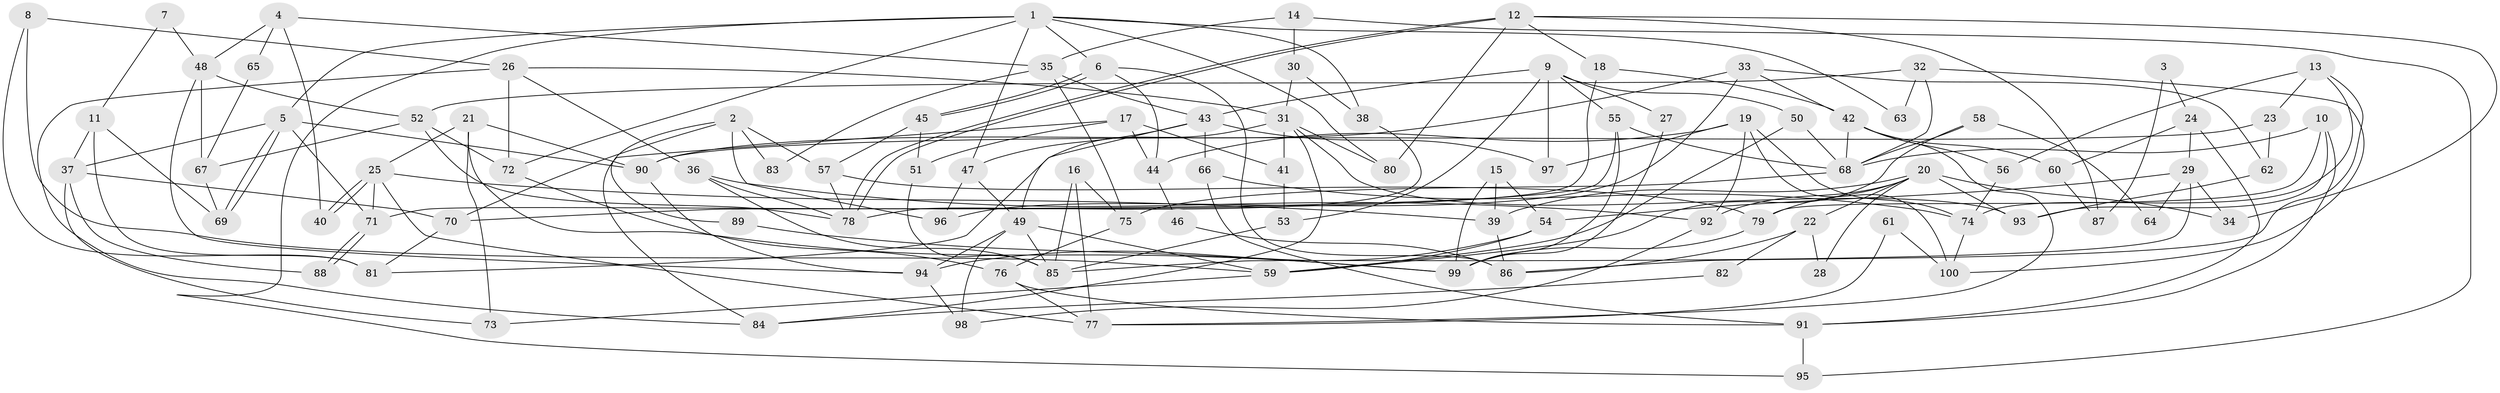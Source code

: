 // Generated by graph-tools (version 1.1) at 2025/15/03/09/25 04:15:11]
// undirected, 100 vertices, 200 edges
graph export_dot {
graph [start="1"]
  node [color=gray90,style=filled];
  1;
  2;
  3;
  4;
  5;
  6;
  7;
  8;
  9;
  10;
  11;
  12;
  13;
  14;
  15;
  16;
  17;
  18;
  19;
  20;
  21;
  22;
  23;
  24;
  25;
  26;
  27;
  28;
  29;
  30;
  31;
  32;
  33;
  34;
  35;
  36;
  37;
  38;
  39;
  40;
  41;
  42;
  43;
  44;
  45;
  46;
  47;
  48;
  49;
  50;
  51;
  52;
  53;
  54;
  55;
  56;
  57;
  58;
  59;
  60;
  61;
  62;
  63;
  64;
  65;
  66;
  67;
  68;
  69;
  70;
  71;
  72;
  73;
  74;
  75;
  76;
  77;
  78;
  79;
  80;
  81;
  82;
  83;
  84;
  85;
  86;
  87;
  88;
  89;
  90;
  91;
  92;
  93;
  94;
  95;
  96;
  97;
  98;
  99;
  100;
  1 -- 6;
  1 -- 5;
  1 -- 38;
  1 -- 47;
  1 -- 63;
  1 -- 72;
  1 -- 80;
  1 -- 95;
  2 -- 70;
  2 -- 57;
  2 -- 83;
  2 -- 89;
  2 -- 96;
  3 -- 24;
  3 -- 87;
  4 -- 48;
  4 -- 35;
  4 -- 40;
  4 -- 65;
  5 -- 90;
  5 -- 69;
  5 -- 69;
  5 -- 37;
  5 -- 71;
  6 -- 86;
  6 -- 45;
  6 -- 45;
  6 -- 44;
  7 -- 11;
  7 -- 48;
  8 -- 81;
  8 -- 59;
  8 -- 26;
  9 -- 50;
  9 -- 97;
  9 -- 27;
  9 -- 43;
  9 -- 53;
  9 -- 55;
  10 -- 79;
  10 -- 91;
  10 -- 68;
  10 -- 93;
  11 -- 37;
  11 -- 81;
  11 -- 69;
  12 -- 18;
  12 -- 78;
  12 -- 78;
  12 -- 34;
  12 -- 80;
  12 -- 87;
  13 -- 56;
  13 -- 23;
  13 -- 74;
  13 -- 86;
  14 -- 30;
  14 -- 35;
  14 -- 95;
  15 -- 39;
  15 -- 99;
  15 -- 54;
  16 -- 85;
  16 -- 75;
  16 -- 77;
  17 -- 44;
  17 -- 41;
  17 -- 51;
  17 -- 84;
  18 -- 71;
  18 -- 42;
  19 -- 92;
  19 -- 74;
  19 -- 44;
  19 -- 97;
  19 -- 100;
  20 -- 93;
  20 -- 92;
  20 -- 22;
  20 -- 28;
  20 -- 34;
  20 -- 39;
  20 -- 79;
  21 -- 99;
  21 -- 25;
  21 -- 73;
  21 -- 90;
  22 -- 86;
  22 -- 28;
  22 -- 82;
  23 -- 62;
  23 -- 90;
  24 -- 29;
  24 -- 91;
  24 -- 60;
  25 -- 71;
  25 -- 40;
  25 -- 40;
  25 -- 39;
  25 -- 77;
  26 -- 84;
  26 -- 31;
  26 -- 36;
  26 -- 72;
  27 -- 99;
  29 -- 34;
  29 -- 85;
  29 -- 54;
  29 -- 64;
  30 -- 31;
  30 -- 38;
  31 -- 80;
  31 -- 41;
  31 -- 81;
  31 -- 84;
  31 -- 93;
  32 -- 68;
  32 -- 100;
  32 -- 52;
  32 -- 63;
  33 -- 96;
  33 -- 90;
  33 -- 42;
  33 -- 62;
  35 -- 43;
  35 -- 75;
  35 -- 83;
  36 -- 78;
  36 -- 85;
  36 -- 92;
  37 -- 73;
  37 -- 70;
  37 -- 88;
  38 -- 78;
  39 -- 86;
  41 -- 53;
  42 -- 77;
  42 -- 56;
  42 -- 60;
  42 -- 68;
  43 -- 47;
  43 -- 49;
  43 -- 66;
  43 -- 97;
  44 -- 46;
  45 -- 51;
  45 -- 57;
  46 -- 86;
  47 -- 49;
  47 -- 96;
  48 -- 67;
  48 -- 52;
  48 -- 94;
  49 -- 94;
  49 -- 59;
  49 -- 85;
  49 -- 98;
  50 -- 59;
  50 -- 68;
  51 -- 85;
  52 -- 72;
  52 -- 67;
  52 -- 78;
  53 -- 85;
  54 -- 59;
  54 -- 94;
  55 -- 68;
  55 -- 70;
  55 -- 99;
  56 -- 74;
  57 -- 78;
  57 -- 79;
  58 -- 68;
  58 -- 59;
  58 -- 64;
  59 -- 73;
  60 -- 87;
  61 -- 100;
  61 -- 77;
  62 -- 93;
  65 -- 67;
  66 -- 91;
  66 -- 74;
  67 -- 69;
  68 -- 75;
  70 -- 81;
  71 -- 88;
  71 -- 88;
  72 -- 76;
  74 -- 100;
  75 -- 76;
  76 -- 77;
  76 -- 91;
  79 -- 99;
  82 -- 84;
  89 -- 99;
  90 -- 94;
  91 -- 95;
  92 -- 98;
  94 -- 98;
}

